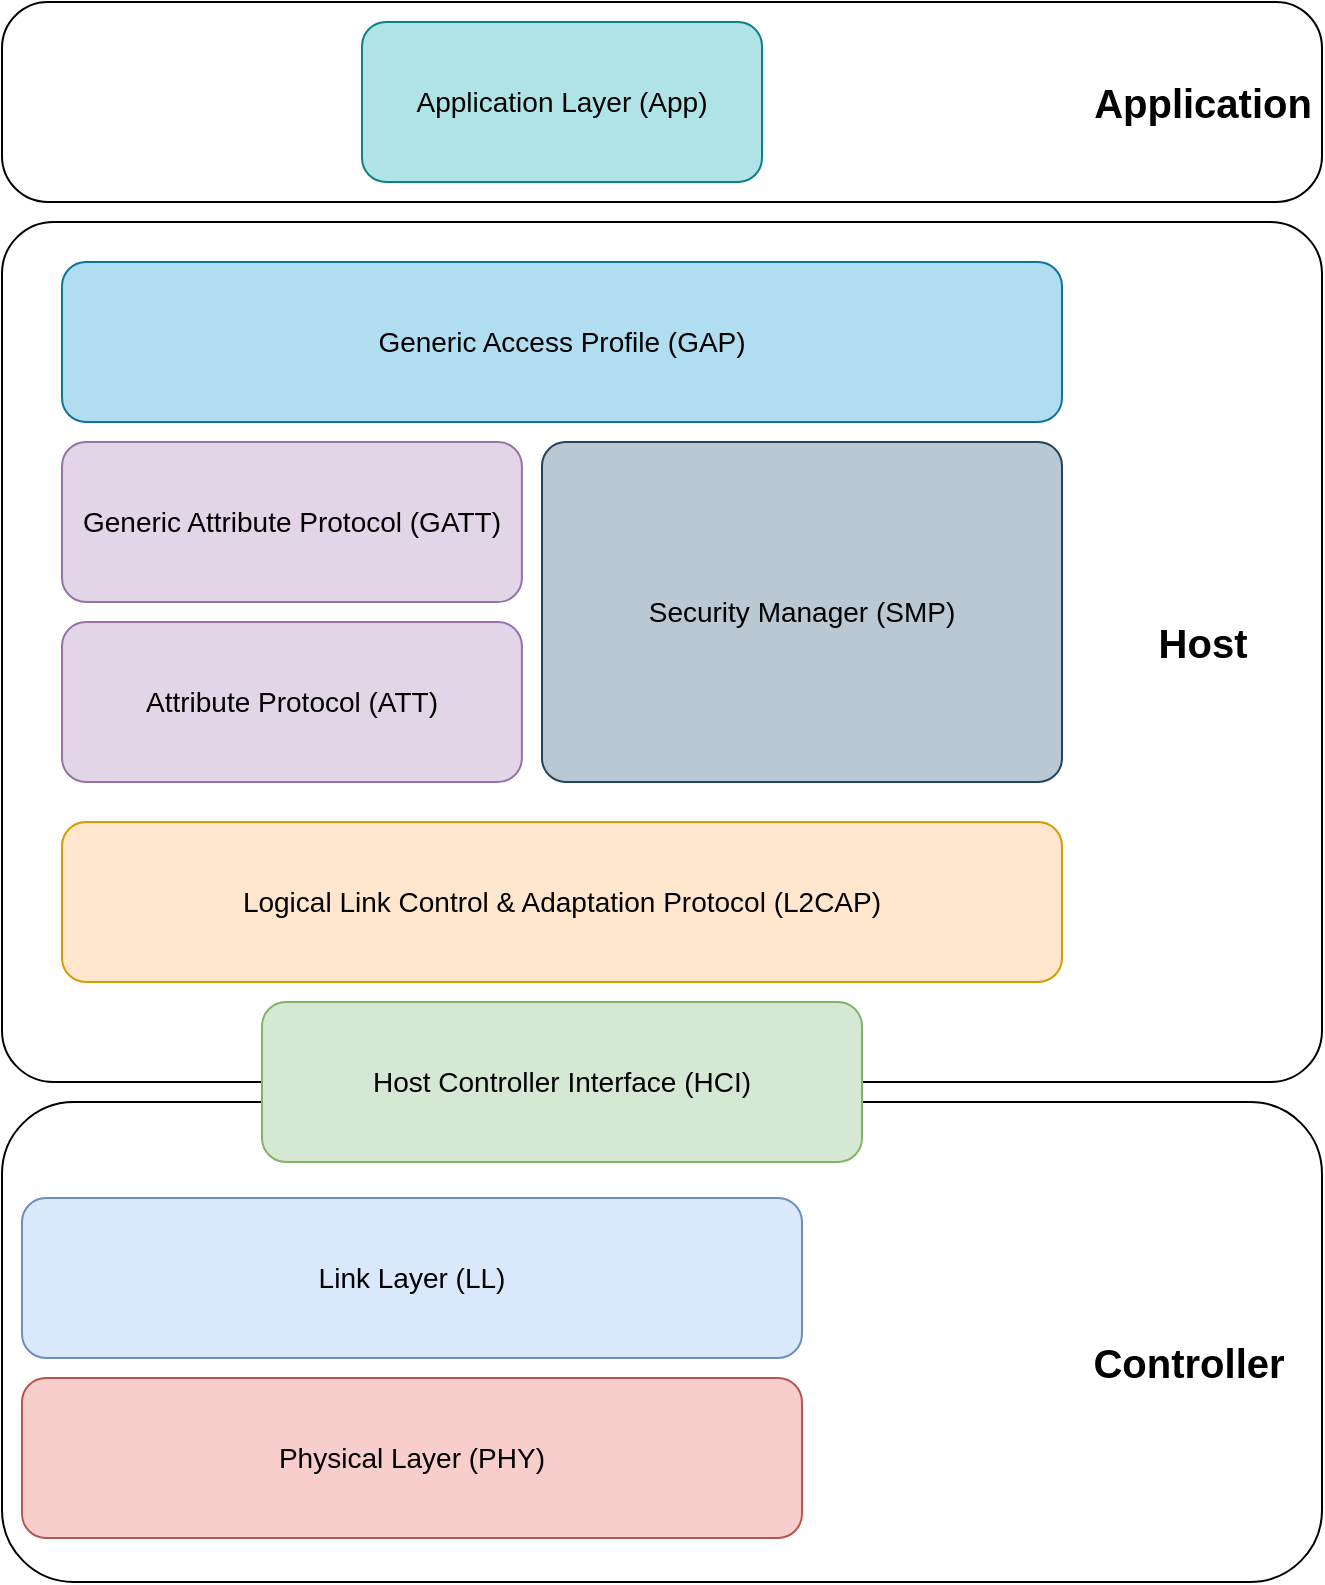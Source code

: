 <mxfile version="15.6.0" type="device"><diagram id="7qQ-w8kpYZkTDxrziiKd" name="Page-1"><mxGraphModel dx="1117" dy="560" grid="1" gridSize="10" guides="1" tooltips="1" connect="1" arrows="1" fold="1" page="1" pageScale="1" pageWidth="850" pageHeight="1100" math="0" shadow="0"><root><mxCell id="0"/><mxCell id="1" parent="0"/><mxCell id="gABcHLdTqjS9Pn-tXiBk-10" value="" style="rounded=1;whiteSpace=wrap;html=1;" vertex="1" parent="1"><mxGeometry y="550" width="660" height="240" as="geometry"/></mxCell><mxCell id="gABcHLdTqjS9Pn-tXiBk-8" value="" style="rounded=1;whiteSpace=wrap;html=1;arcSize=6;" vertex="1" parent="1"><mxGeometry y="110" width="660" height="430" as="geometry"/></mxCell><mxCell id="gABcHLdTqjS9Pn-tXiBk-17" value="Generic Attribute Protocol (GATT)" style="rounded=1;whiteSpace=wrap;html=1;fontSize=14;fillColor=#e1d5e7;strokeColor=#9673a6;" vertex="1" parent="1"><mxGeometry x="30.003" y="220" width="229.957" height="80" as="geometry"/></mxCell><mxCell id="gABcHLdTqjS9Pn-tXiBk-23" value="Generic Access Profile (GAP)" style="rounded=1;whiteSpace=wrap;html=1;fontSize=14;fillColor=#b1ddf0;strokeColor=#10739e;" vertex="1" parent="1"><mxGeometry x="30" y="130" width="500" height="80" as="geometry"/></mxCell><mxCell id="gABcHLdTqjS9Pn-tXiBk-24" value="Attribute Protocol (ATT)" style="rounded=1;whiteSpace=wrap;html=1;fontSize=14;fillColor=#e1d5e7;strokeColor=#9673a6;" vertex="1" parent="1"><mxGeometry x="30.002" y="310" width="229.957" height="80" as="geometry"/></mxCell><mxCell id="gABcHLdTqjS9Pn-tXiBk-25" value="Logical Link Control &amp;amp; Adaptation Protocol (L2CAP)" style="rounded=1;whiteSpace=wrap;html=1;fontSize=14;fillColor=#ffe6cc;strokeColor=#d79b00;" vertex="1" parent="1"><mxGeometry x="30" y="410" width="500" height="80" as="geometry"/></mxCell><mxCell id="gABcHLdTqjS9Pn-tXiBk-26" value="Security Manager (SMP)" style="rounded=1;whiteSpace=wrap;html=1;fontSize=14;fillColor=#bac8d3;strokeColor=#23445d;arcSize=7;" vertex="1" parent="1"><mxGeometry x="270" y="220" width="260" height="170" as="geometry"/></mxCell><mxCell id="gABcHLdTqjS9Pn-tXiBk-9" value="Host" style="text;strokeColor=none;fillColor=none;html=1;fontSize=20;fontStyle=1;verticalAlign=middle;align=center;" vertex="1" parent="1"><mxGeometry x="550" y="300" width="100" height="40" as="geometry"/></mxCell><mxCell id="gABcHLdTqjS9Pn-tXiBk-29" value="Host Controller Interface (HCI)" style="rounded=1;whiteSpace=wrap;html=1;fontSize=14;fillColor=#d5e8d4;strokeColor=#82b366;" vertex="1" parent="1"><mxGeometry x="130" y="500" width="300" height="80" as="geometry"/></mxCell><mxCell id="gABcHLdTqjS9Pn-tXiBk-11" value="Controller" style="text;strokeColor=none;fillColor=none;html=1;fontSize=20;fontStyle=1;verticalAlign=middle;align=center;" vertex="1" parent="1"><mxGeometry x="540.004" y="660" width="105.263" height="40" as="geometry"/></mxCell><mxCell id="gABcHLdTqjS9Pn-tXiBk-31" value="Physical Layer (PHY)" style="rounded=1;whiteSpace=wrap;html=1;fontSize=14;fillColor=#f8cecc;strokeColor=#b85450;" vertex="1" parent="1"><mxGeometry x="10" y="688" width="390" height="80" as="geometry"/></mxCell><mxCell id="gABcHLdTqjS9Pn-tXiBk-30" value="Link Layer (LL)" style="rounded=1;whiteSpace=wrap;html=1;fontSize=14;fillColor=#dae8fc;strokeColor=#6c8ebf;" vertex="1" parent="1"><mxGeometry x="10" y="598" width="390" height="80" as="geometry"/></mxCell><mxCell id="gABcHLdTqjS9Pn-tXiBk-1" value="" style="rounded=1;whiteSpace=wrap;html=1;arcSize=23;" vertex="1" parent="1"><mxGeometry width="660" height="100" as="geometry"/></mxCell><mxCell id="gABcHLdTqjS9Pn-tXiBk-4" value="Application" style="text;strokeColor=none;fillColor=none;html=1;fontSize=20;fontStyle=1;verticalAlign=middle;align=center;" vertex="1" parent="1"><mxGeometry x="550" y="30" width="100" height="40" as="geometry"/></mxCell><mxCell id="gABcHLdTqjS9Pn-tXiBk-5" value="Application Layer (App)" style="rounded=1;whiteSpace=wrap;html=1;fontSize=14;fillColor=#b0e3e6;strokeColor=#0e8088;" vertex="1" parent="1"><mxGeometry x="180" y="10" width="200" height="80" as="geometry"/></mxCell></root></mxGraphModel></diagram></mxfile>